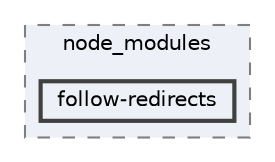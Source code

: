 digraph "pkiclassroomrescheduler/src/main/frontend/node_modules/follow-redirects"
{
 // LATEX_PDF_SIZE
  bgcolor="transparent";
  edge [fontname=Helvetica,fontsize=10,labelfontname=Helvetica,labelfontsize=10];
  node [fontname=Helvetica,fontsize=10,shape=box,height=0.2,width=0.4];
  compound=true
  subgraph clusterdir_72953eda66ccb3a2722c28e1c3e6c23b {
    graph [ bgcolor="#edf0f7", pencolor="grey50", label="node_modules", fontname=Helvetica,fontsize=10 style="filled,dashed", URL="dir_72953eda66ccb3a2722c28e1c3e6c23b.html",tooltip=""]
  dir_4345b7c44841fce44b84591f12001cfb [label="follow-redirects", fillcolor="#edf0f7", color="grey25", style="filled,bold", URL="dir_4345b7c44841fce44b84591f12001cfb.html",tooltip=""];
  }
}
